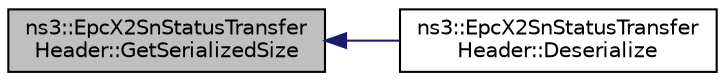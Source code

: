 digraph "ns3::EpcX2SnStatusTransferHeader::GetSerializedSize"
{
  edge [fontname="Helvetica",fontsize="10",labelfontname="Helvetica",labelfontsize="10"];
  node [fontname="Helvetica",fontsize="10",shape=record];
  rankdir="LR";
  Node1 [label="ns3::EpcX2SnStatusTransfer\lHeader::GetSerializedSize",height=0.2,width=0.4,color="black", fillcolor="grey75", style="filled", fontcolor="black"];
  Node1 -> Node2 [dir="back",color="midnightblue",fontsize="10",style="solid"];
  Node2 [label="ns3::EpcX2SnStatusTransfer\lHeader::Deserialize",height=0.2,width=0.4,color="black", fillcolor="white", style="filled",URL="$db/df6/classns3_1_1EpcX2SnStatusTransferHeader.html#a87cc0d726797ffc1264b65a5903ab668"];
}
